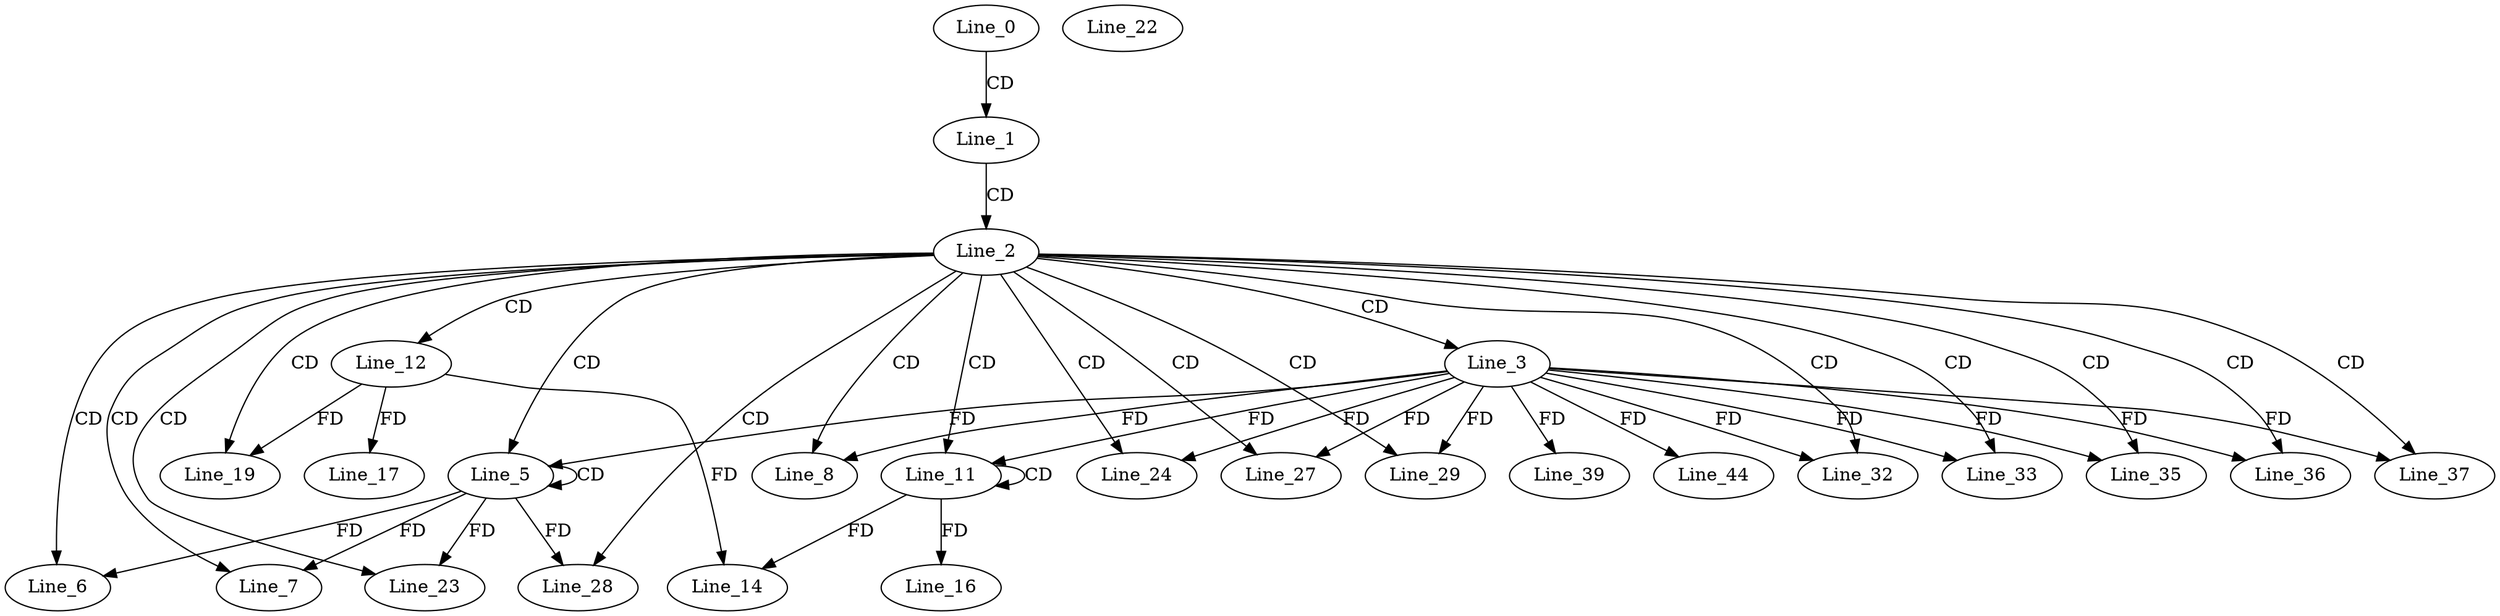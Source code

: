 digraph G {
  Line_0;
  Line_1;
  Line_2;
  Line_3;
  Line_5;
  Line_5;
  Line_6;
  Line_7;
  Line_8;
  Line_8;
  Line_11;
  Line_11;
  Line_12;
  Line_14;
  Line_16;
  Line_17;
  Line_19;
  Line_19;
  Line_22;
  Line_23;
  Line_24;
  Line_24;
  Line_27;
  Line_28;
  Line_29;
  Line_29;
  Line_32;
  Line_33;
  Line_33;
  Line_35;
  Line_35;
  Line_36;
  Line_37;
  Line_37;
  Line_39;
  Line_44;
  Line_0 -> Line_1 [ label="CD" ];
  Line_1 -> Line_2 [ label="CD" ];
  Line_2 -> Line_3 [ label="CD" ];
  Line_2 -> Line_5 [ label="CD" ];
  Line_5 -> Line_5 [ label="CD" ];
  Line_3 -> Line_5 [ label="FD" ];
  Line_2 -> Line_6 [ label="CD" ];
  Line_5 -> Line_6 [ label="FD" ];
  Line_2 -> Line_7 [ label="CD" ];
  Line_5 -> Line_7 [ label="FD" ];
  Line_2 -> Line_8 [ label="CD" ];
  Line_3 -> Line_8 [ label="FD" ];
  Line_2 -> Line_11 [ label="CD" ];
  Line_11 -> Line_11 [ label="CD" ];
  Line_3 -> Line_11 [ label="FD" ];
  Line_2 -> Line_12 [ label="CD" ];
  Line_11 -> Line_14 [ label="FD" ];
  Line_12 -> Line_14 [ label="FD" ];
  Line_11 -> Line_16 [ label="FD" ];
  Line_12 -> Line_17 [ label="FD" ];
  Line_2 -> Line_19 [ label="CD" ];
  Line_12 -> Line_19 [ label="FD" ];
  Line_2 -> Line_23 [ label="CD" ];
  Line_5 -> Line_23 [ label="FD" ];
  Line_2 -> Line_24 [ label="CD" ];
  Line_3 -> Line_24 [ label="FD" ];
  Line_2 -> Line_27 [ label="CD" ];
  Line_3 -> Line_27 [ label="FD" ];
  Line_2 -> Line_28 [ label="CD" ];
  Line_5 -> Line_28 [ label="FD" ];
  Line_2 -> Line_29 [ label="CD" ];
  Line_3 -> Line_29 [ label="FD" ];
  Line_2 -> Line_32 [ label="CD" ];
  Line_3 -> Line_32 [ label="FD" ];
  Line_2 -> Line_33 [ label="CD" ];
  Line_3 -> Line_33 [ label="FD" ];
  Line_2 -> Line_35 [ label="CD" ];
  Line_3 -> Line_35 [ label="FD" ];
  Line_2 -> Line_36 [ label="CD" ];
  Line_3 -> Line_36 [ label="FD" ];
  Line_2 -> Line_37 [ label="CD" ];
  Line_3 -> Line_37 [ label="FD" ];
  Line_3 -> Line_39 [ label="FD" ];
  Line_3 -> Line_44 [ label="FD" ];
}
